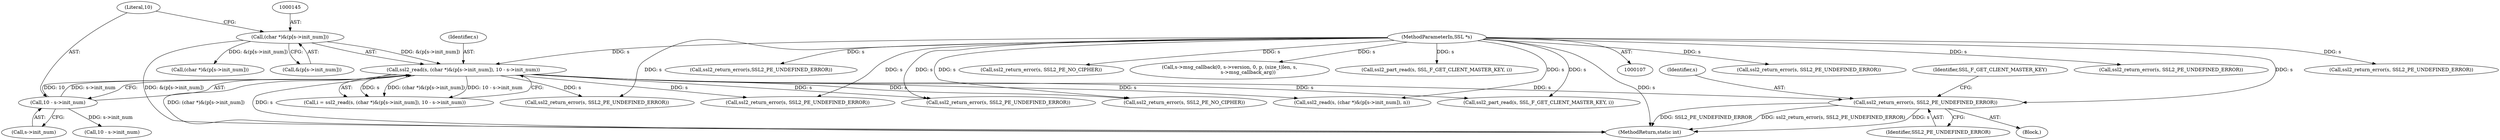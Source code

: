 digraph "0_openssl_d81a1600588b726c2bdccda7efad3cc7a87d6245_0@pointer" {
"1000190" [label="(Call,ssl2_return_error(s, SSL2_PE_UNDEFINED_ERROR))"];
"1000142" [label="(Call,ssl2_read(s, (char *)&(p[s->init_num]), 10 - s->init_num))"];
"1000108" [label="(MethodParameterIn,SSL *s)"];
"1000144" [label="(Call,(char *)&(p[s->init_num]))"];
"1000152" [label="(Call,10 - s->init_num)"];
"1000142" [label="(Call,ssl2_read(s, (char *)&(p[s->init_num]), 10 - s->init_num))"];
"1000512" [label="(Call,ssl2_return_error(s, SSL2_PE_UNDEFINED_ERROR))"];
"1000160" [label="(Call,10 - s->init_num)"];
"1000563" [label="(Call,ssl2_return_error(s, SSL2_PE_UNDEFINED_ERROR))"];
"1000462" [label="(Call,ssl2_return_error(s, SSL2_PE_UNDEFINED_ERROR))"];
"1000273" [label="(Call,ssl2_return_error(s, SSL2_PE_UNDEFINED_ERROR))"];
"1000143" [label="(Identifier,s)"];
"1000312" [label="(Call,ssl2_return_error(s, SSL2_PE_UNDEFINED_ERROR))"];
"1000140" [label="(Call,i = ssl2_read(s, (char *)&(p[s->init_num]), 10 - s->init_num))"];
"1000583" [label="(Call,ssl2_return_error(s,SSL2_PE_UNDEFINED_ERROR))"];
"1000144" [label="(Call,(char *)&(p[s->init_num]))"];
"1000189" [label="(Block,)"];
"1000380" [label="(Call,ssl2_read(s, (char *)&(p[s->init_num]), n))"];
"1000382" [label="(Call,(char *)&(p[s->init_num]))"];
"1000166" [label="(Call,ssl2_part_read(s, SSL_F_GET_CLIENT_MASTER_KEY, i))"];
"1000222" [label="(Call,ssl2_return_error(s, SSL2_PE_NO_CIPHER))"];
"1000191" [label="(Identifier,s)"];
"1000192" [label="(Identifier,SSL2_PE_UNDEFINED_ERROR)"];
"1000190" [label="(Call,ssl2_return_error(s, SSL2_PE_UNDEFINED_ERROR))"];
"1000152" [label="(Call,10 - s->init_num)"];
"1000493" [label="(Call,ssl2_return_error(s, SSL2_PE_NO_CIPHER))"];
"1000405" [label="(Call,s->msg_callback(0, s->version, 0, p, (size_t)len, s,\n                        s->msg_callback_arg))"];
"1000154" [label="(Call,s->init_num)"];
"1000396" [label="(Call,ssl2_part_read(s, SSL_F_GET_CLIENT_MASTER_KEY, i))"];
"1000360" [label="(Call,ssl2_return_error(s, SSL2_PE_UNDEFINED_ERROR))"];
"1000146" [label="(Call,&(p[s->init_num]))"];
"1000108" [label="(MethodParameterIn,SSL *s)"];
"1000153" [label="(Literal,10)"];
"1000194" [label="(Identifier,SSL_F_GET_CLIENT_MASTER_KEY)"];
"1000711" [label="(MethodReturn,static int)"];
"1000190" -> "1000189"  [label="AST: "];
"1000190" -> "1000192"  [label="CFG: "];
"1000191" -> "1000190"  [label="AST: "];
"1000192" -> "1000190"  [label="AST: "];
"1000194" -> "1000190"  [label="CFG: "];
"1000190" -> "1000711"  [label="DDG: ssl2_return_error(s, SSL2_PE_UNDEFINED_ERROR)"];
"1000190" -> "1000711"  [label="DDG: s"];
"1000190" -> "1000711"  [label="DDG: SSL2_PE_UNDEFINED_ERROR"];
"1000142" -> "1000190"  [label="DDG: s"];
"1000108" -> "1000190"  [label="DDG: s"];
"1000142" -> "1000140"  [label="AST: "];
"1000142" -> "1000152"  [label="CFG: "];
"1000143" -> "1000142"  [label="AST: "];
"1000144" -> "1000142"  [label="AST: "];
"1000152" -> "1000142"  [label="AST: "];
"1000140" -> "1000142"  [label="CFG: "];
"1000142" -> "1000711"  [label="DDG: (char *)&(p[s->init_num])"];
"1000142" -> "1000711"  [label="DDG: s"];
"1000142" -> "1000140"  [label="DDG: s"];
"1000142" -> "1000140"  [label="DDG: (char *)&(p[s->init_num])"];
"1000142" -> "1000140"  [label="DDG: 10 - s->init_num"];
"1000108" -> "1000142"  [label="DDG: s"];
"1000144" -> "1000142"  [label="DDG: &(p[s->init_num])"];
"1000152" -> "1000142"  [label="DDG: 10"];
"1000152" -> "1000142"  [label="DDG: s->init_num"];
"1000142" -> "1000166"  [label="DDG: s"];
"1000142" -> "1000222"  [label="DDG: s"];
"1000142" -> "1000273"  [label="DDG: s"];
"1000142" -> "1000312"  [label="DDG: s"];
"1000142" -> "1000360"  [label="DDG: s"];
"1000142" -> "1000380"  [label="DDG: s"];
"1000108" -> "1000107"  [label="AST: "];
"1000108" -> "1000711"  [label="DDG: s"];
"1000108" -> "1000166"  [label="DDG: s"];
"1000108" -> "1000222"  [label="DDG: s"];
"1000108" -> "1000273"  [label="DDG: s"];
"1000108" -> "1000312"  [label="DDG: s"];
"1000108" -> "1000360"  [label="DDG: s"];
"1000108" -> "1000380"  [label="DDG: s"];
"1000108" -> "1000396"  [label="DDG: s"];
"1000108" -> "1000405"  [label="DDG: s"];
"1000108" -> "1000462"  [label="DDG: s"];
"1000108" -> "1000493"  [label="DDG: s"];
"1000108" -> "1000512"  [label="DDG: s"];
"1000108" -> "1000563"  [label="DDG: s"];
"1000108" -> "1000583"  [label="DDG: s"];
"1000144" -> "1000146"  [label="CFG: "];
"1000145" -> "1000144"  [label="AST: "];
"1000146" -> "1000144"  [label="AST: "];
"1000153" -> "1000144"  [label="CFG: "];
"1000144" -> "1000711"  [label="DDG: &(p[s->init_num])"];
"1000144" -> "1000382"  [label="DDG: &(p[s->init_num])"];
"1000152" -> "1000154"  [label="CFG: "];
"1000153" -> "1000152"  [label="AST: "];
"1000154" -> "1000152"  [label="AST: "];
"1000152" -> "1000160"  [label="DDG: s->init_num"];
}
